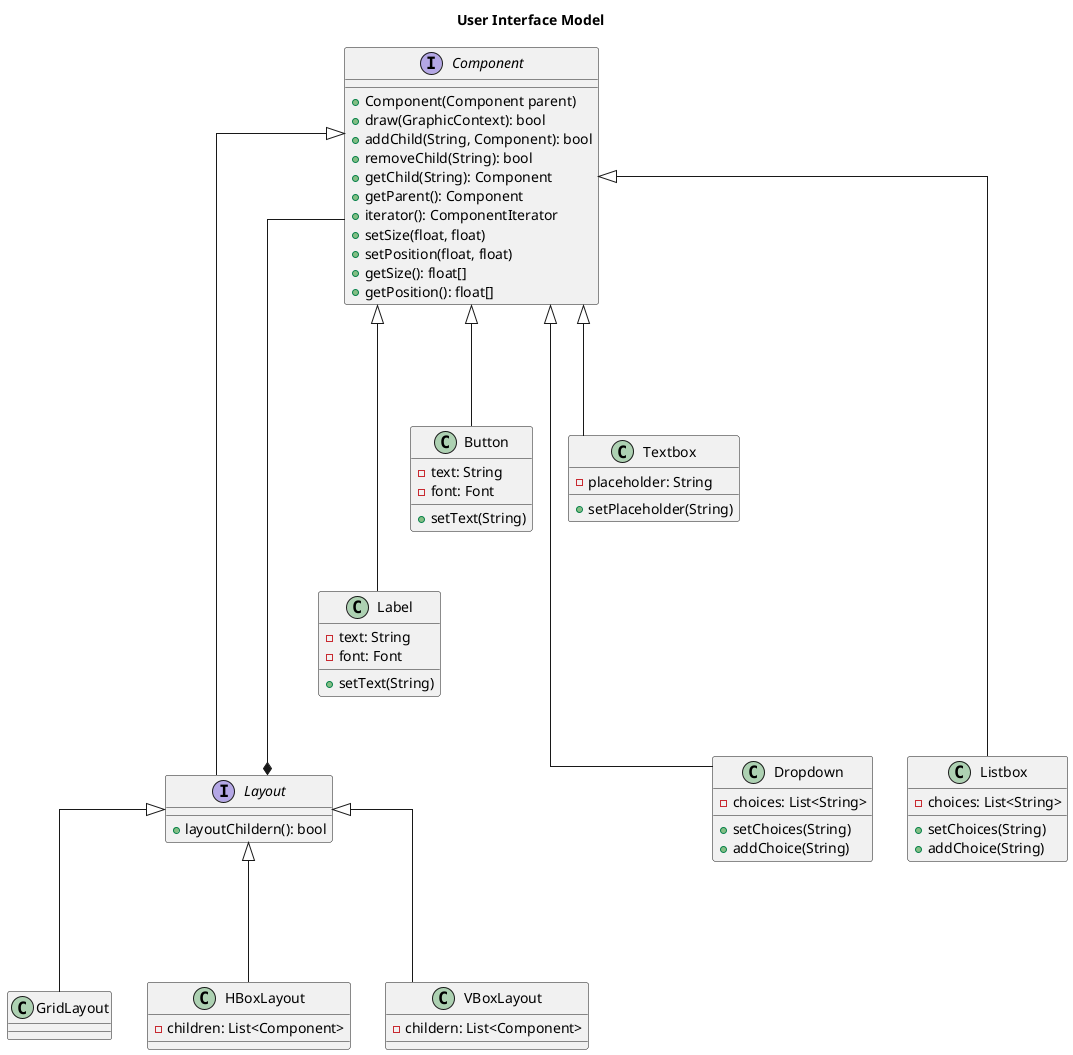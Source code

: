 @startuml
skinparam linetype ortho
title User Interface Model 

interface Component {
  +Component(Component parent)
  +draw(GraphicContext): bool
  +addChild(String, Component): bool
  +removeChild(String): bool
  +getChild(String): Component
  +getParent(): Component
  +iterator(): ComponentIterator
  +setSize(float, float)
  +setPosition(float, float)
  +getSize(): float[]
  +getPosition(): float[]
}

interface Layout {
  +layoutChildern(): bool
}

class Label {
  -text: String
  -font: Font
  +setText(String)
}

class Button {
  -text: String
  -font: Font
  +setText(String)
}

class Textbox {
  -placeholder: String
  +setPlaceholder(String)
}

class Dropdown {
  -choices: List<String>
  +setChoices(String)
  +addChoice(String)
}

class Listbox {
  -choices: List<String>
  +setChoices(String)
  +addChoice(String)
}

class GridLayout {

}

class HBoxLayout {
  -children: List<Component>

}

class VBoxLayout {
  -childern: List<Component>

}

Component <|---- Label
Component <|--- Button
Component <|--- Textbox
Component <|----- Dropdown
Component <|----- Listbox

Component <|----- Layout
Layout *---- Component

Layout <|--- GridLayout
Layout <|--- HBoxLayout
Layout <|--- VBoxLayout

@enduml
